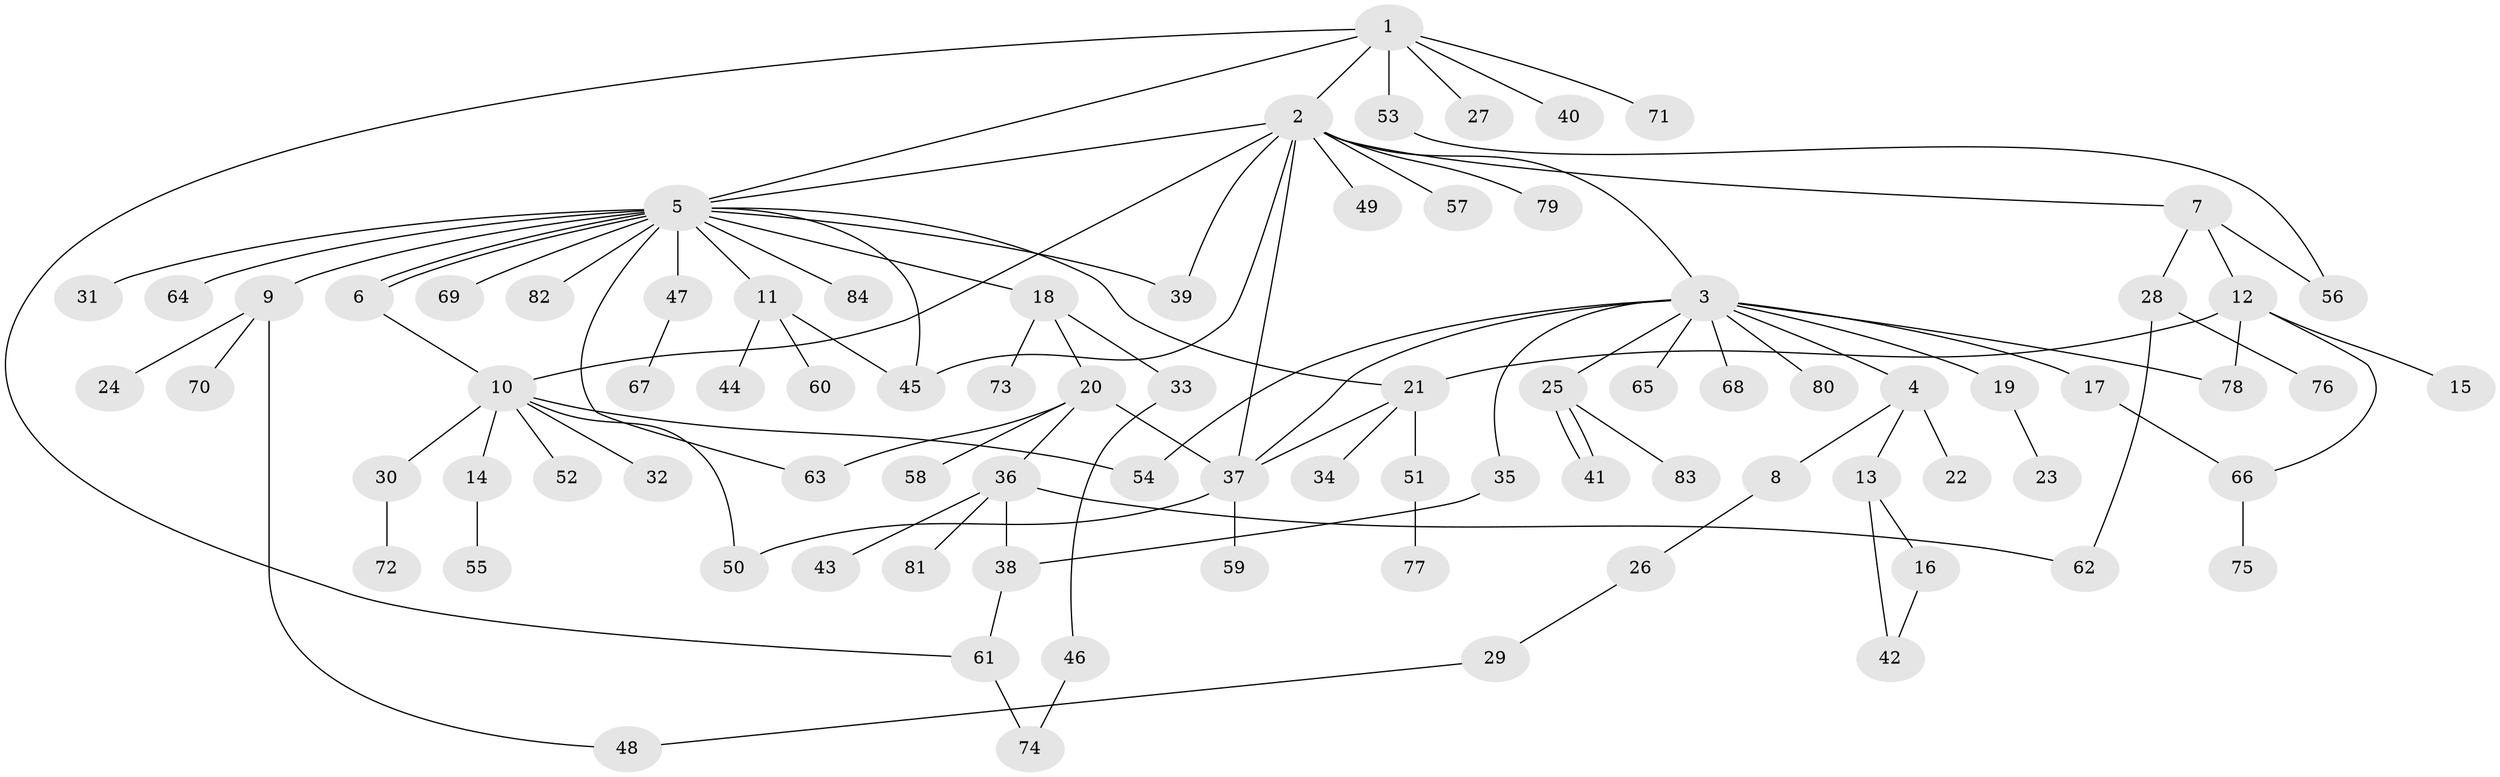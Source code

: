 // Generated by graph-tools (version 1.1) at 2025/01/03/09/25 03:01:52]
// undirected, 84 vertices, 106 edges
graph export_dot {
graph [start="1"]
  node [color=gray90,style=filled];
  1;
  2;
  3;
  4;
  5;
  6;
  7;
  8;
  9;
  10;
  11;
  12;
  13;
  14;
  15;
  16;
  17;
  18;
  19;
  20;
  21;
  22;
  23;
  24;
  25;
  26;
  27;
  28;
  29;
  30;
  31;
  32;
  33;
  34;
  35;
  36;
  37;
  38;
  39;
  40;
  41;
  42;
  43;
  44;
  45;
  46;
  47;
  48;
  49;
  50;
  51;
  52;
  53;
  54;
  55;
  56;
  57;
  58;
  59;
  60;
  61;
  62;
  63;
  64;
  65;
  66;
  67;
  68;
  69;
  70;
  71;
  72;
  73;
  74;
  75;
  76;
  77;
  78;
  79;
  80;
  81;
  82;
  83;
  84;
  1 -- 2;
  1 -- 5;
  1 -- 27;
  1 -- 40;
  1 -- 53;
  1 -- 61;
  1 -- 71;
  2 -- 3;
  2 -- 5;
  2 -- 7;
  2 -- 10;
  2 -- 37;
  2 -- 39;
  2 -- 45;
  2 -- 49;
  2 -- 57;
  2 -- 79;
  3 -- 4;
  3 -- 17;
  3 -- 19;
  3 -- 25;
  3 -- 35;
  3 -- 37;
  3 -- 54;
  3 -- 65;
  3 -- 68;
  3 -- 78;
  3 -- 80;
  4 -- 8;
  4 -- 13;
  4 -- 22;
  5 -- 6;
  5 -- 6;
  5 -- 9;
  5 -- 11;
  5 -- 18;
  5 -- 21;
  5 -- 31;
  5 -- 39;
  5 -- 45;
  5 -- 47;
  5 -- 63;
  5 -- 64;
  5 -- 69;
  5 -- 82;
  5 -- 84;
  6 -- 10;
  7 -- 12;
  7 -- 28;
  7 -- 56;
  8 -- 26;
  9 -- 24;
  9 -- 48;
  9 -- 70;
  10 -- 14;
  10 -- 30;
  10 -- 32;
  10 -- 50;
  10 -- 52;
  10 -- 54;
  11 -- 44;
  11 -- 45;
  11 -- 60;
  12 -- 15;
  12 -- 21;
  12 -- 66;
  12 -- 78;
  13 -- 16;
  13 -- 42;
  14 -- 55;
  16 -- 42;
  17 -- 66;
  18 -- 20;
  18 -- 33;
  18 -- 73;
  19 -- 23;
  20 -- 36;
  20 -- 37;
  20 -- 58;
  20 -- 63;
  21 -- 34;
  21 -- 37;
  21 -- 51;
  25 -- 41;
  25 -- 41;
  25 -- 83;
  26 -- 29;
  28 -- 62;
  28 -- 76;
  29 -- 48;
  30 -- 72;
  33 -- 46;
  35 -- 38;
  36 -- 38;
  36 -- 43;
  36 -- 62;
  36 -- 81;
  37 -- 50;
  37 -- 59;
  38 -- 61;
  46 -- 74;
  47 -- 67;
  51 -- 77;
  53 -- 56;
  61 -- 74;
  66 -- 75;
}

